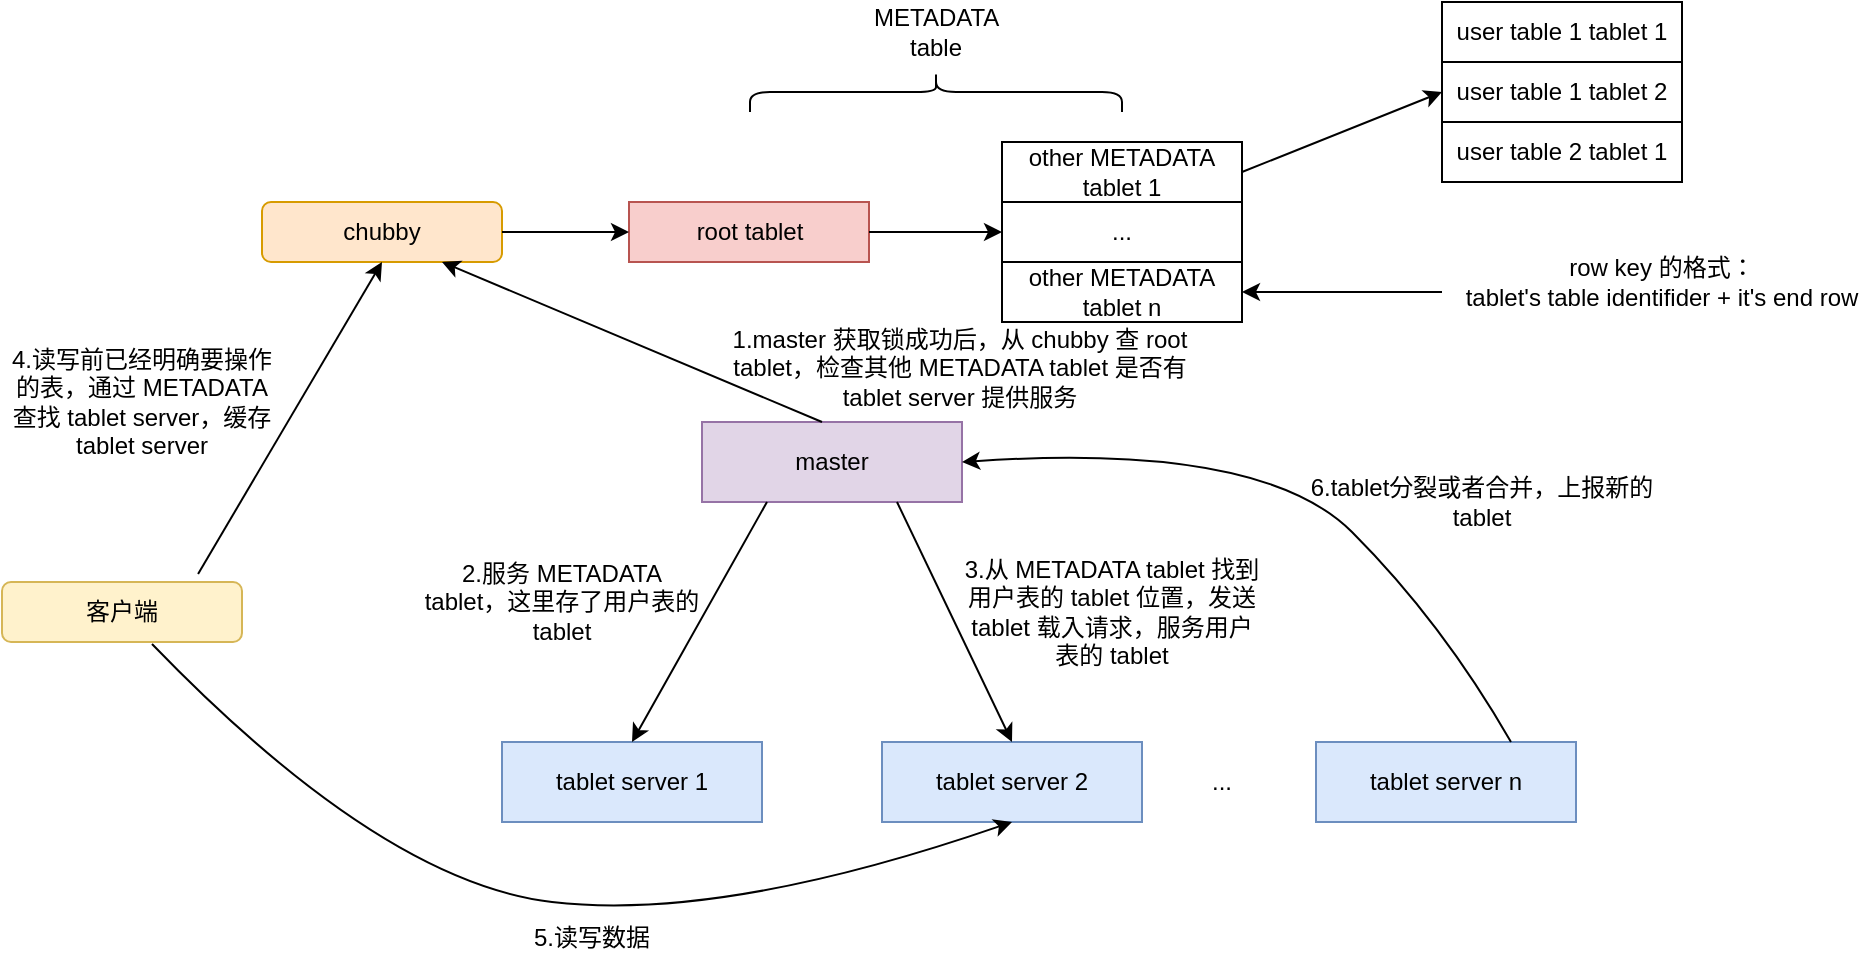 <mxfile version="13.0.3" type="device"><diagram id="kowlAcGvqUusgko_7RDn" name="Page-1"><mxGraphModel dx="946" dy="624" grid="1" gridSize="10" guides="1" tooltips="1" connect="1" arrows="1" fold="1" page="1" pageScale="1" pageWidth="827" pageHeight="1169" math="0" shadow="0"><root><mxCell id="0"/><mxCell id="1" parent="0"/><mxCell id="AR0Rl8buq1d7Z5JiJXMW-1" value="客户端" style="rounded=1;whiteSpace=wrap;html=1;fillColor=#fff2cc;strokeColor=#d6b656;" parent="1" vertex="1"><mxGeometry x="40" y="290" width="120" height="30" as="geometry"/></mxCell><mxCell id="AR0Rl8buq1d7Z5JiJXMW-3" value="chubby" style="rounded=1;whiteSpace=wrap;html=1;fillColor=#ffe6cc;strokeColor=#d79b00;" parent="1" vertex="1"><mxGeometry x="170" y="100" width="120" height="30" as="geometry"/></mxCell><mxCell id="AR0Rl8buq1d7Z5JiJXMW-4" value="root tablet" style="rounded=0;whiteSpace=wrap;html=1;fillColor=#f8cecc;strokeColor=#b85450;" parent="1" vertex="1"><mxGeometry x="353.5" y="100" width="120" height="30" as="geometry"/></mxCell><mxCell id="AR0Rl8buq1d7Z5JiJXMW-5" value="other METADATA tablet 1" style="rounded=0;whiteSpace=wrap;html=1;" parent="1" vertex="1"><mxGeometry x="540" y="70" width="120" height="30" as="geometry"/></mxCell><mxCell id="AR0Rl8buq1d7Z5JiJXMW-6" value="..." style="rounded=0;whiteSpace=wrap;html=1;" parent="1" vertex="1"><mxGeometry x="540" y="100" width="120" height="30" as="geometry"/></mxCell><mxCell id="AR0Rl8buq1d7Z5JiJXMW-7" value="other METADATA tablet n" style="rounded=0;whiteSpace=wrap;html=1;" parent="1" vertex="1"><mxGeometry x="540" y="130" width="120" height="30" as="geometry"/></mxCell><mxCell id="AR0Rl8buq1d7Z5JiJXMW-8" value="user table 1 tablet 1" style="rounded=0;whiteSpace=wrap;html=1;" parent="1" vertex="1"><mxGeometry x="760" width="120" height="30" as="geometry"/></mxCell><mxCell id="AR0Rl8buq1d7Z5JiJXMW-9" value="user table 1 tablet 2" style="rounded=0;whiteSpace=wrap;html=1;" parent="1" vertex="1"><mxGeometry x="760" y="30" width="120" height="30" as="geometry"/></mxCell><mxCell id="AR0Rl8buq1d7Z5JiJXMW-10" value="user table 2 tablet 1" style="rounded=0;whiteSpace=wrap;html=1;" parent="1" vertex="1"><mxGeometry x="760" y="60" width="120" height="30" as="geometry"/></mxCell><mxCell id="AR0Rl8buq1d7Z5JiJXMW-11" value="" style="endArrow=classic;html=1;exitX=1;exitY=0.5;exitDx=0;exitDy=0;entryX=0;entryY=0.5;entryDx=0;entryDy=0;" parent="1" source="AR0Rl8buq1d7Z5JiJXMW-3" target="AR0Rl8buq1d7Z5JiJXMW-4" edge="1"><mxGeometry width="50" height="50" relative="1" as="geometry"><mxPoint x="500" y="250" as="sourcePoint"/><mxPoint x="550" y="200" as="targetPoint"/></mxGeometry></mxCell><mxCell id="AR0Rl8buq1d7Z5JiJXMW-12" value="" style="endArrow=classic;html=1;exitX=1;exitY=0.5;exitDx=0;exitDy=0;entryX=0;entryY=0.5;entryDx=0;entryDy=0;" parent="1" source="AR0Rl8buq1d7Z5JiJXMW-4" target="AR0Rl8buq1d7Z5JiJXMW-6" edge="1"><mxGeometry width="50" height="50" relative="1" as="geometry"><mxPoint x="500" y="250" as="sourcePoint"/><mxPoint x="550" y="200" as="targetPoint"/></mxGeometry></mxCell><mxCell id="AR0Rl8buq1d7Z5JiJXMW-13" value="" style="endArrow=classic;html=1;entryX=0;entryY=0.5;entryDx=0;entryDy=0;exitX=1;exitY=0.5;exitDx=0;exitDy=0;" parent="1" source="AR0Rl8buq1d7Z5JiJXMW-5" target="AR0Rl8buq1d7Z5JiJXMW-9" edge="1"><mxGeometry width="50" height="50" relative="1" as="geometry"><mxPoint x="500" y="250" as="sourcePoint"/><mxPoint x="550" y="200" as="targetPoint"/></mxGeometry></mxCell><mxCell id="AR0Rl8buq1d7Z5JiJXMW-14" value="" style="shape=curlyBracket;whiteSpace=wrap;html=1;rounded=1;direction=south;" parent="1" vertex="1"><mxGeometry x="414" y="35" width="186" height="20" as="geometry"/></mxCell><mxCell id="AR0Rl8buq1d7Z5JiJXMW-15" value="METADATA table" style="text;html=1;strokeColor=none;fillColor=none;align=center;verticalAlign=middle;whiteSpace=wrap;rounded=0;" parent="1" vertex="1"><mxGeometry x="487" y="5" width="40" height="20" as="geometry"/></mxCell><mxCell id="AR0Rl8buq1d7Z5JiJXMW-17" value="row key 的格式：&lt;br&gt;tablet's table identifider + it's end row" style="text;html=1;strokeColor=none;fillColor=none;align=center;verticalAlign=middle;whiteSpace=wrap;rounded=0;" parent="1" vertex="1"><mxGeometry x="770" y="130" width="200" height="20" as="geometry"/></mxCell><mxCell id="AR0Rl8buq1d7Z5JiJXMW-19" value="" style="endArrow=classic;html=1;entryX=1;entryY=0.5;entryDx=0;entryDy=0;" parent="1" target="AR0Rl8buq1d7Z5JiJXMW-7" edge="1"><mxGeometry width="50" height="50" relative="1" as="geometry"><mxPoint x="760" y="145" as="sourcePoint"/><mxPoint x="800" y="180" as="targetPoint"/></mxGeometry></mxCell><mxCell id="AR0Rl8buq1d7Z5JiJXMW-20" value="" style="endArrow=classic;html=1;entryX=0.5;entryY=1;entryDx=0;entryDy=0;exitX=0.817;exitY=-0.133;exitDx=0;exitDy=0;exitPerimeter=0;" parent="1" source="AR0Rl8buq1d7Z5JiJXMW-1" target="AR0Rl8buq1d7Z5JiJXMW-3" edge="1"><mxGeometry width="50" height="50" relative="1" as="geometry"><mxPoint x="390" y="230" as="sourcePoint"/><mxPoint x="440" y="180" as="targetPoint"/></mxGeometry></mxCell><mxCell id="AR0Rl8buq1d7Z5JiJXMW-21" value="4.读写前已经明确要操作的表，通过 METADATA 查找 tablet server，缓存 tablet server" style="text;html=1;strokeColor=none;fillColor=none;align=center;verticalAlign=middle;whiteSpace=wrap;rounded=0;" parent="1" vertex="1"><mxGeometry x="40" y="190" width="140" height="20" as="geometry"/></mxCell><mxCell id="AR0Rl8buq1d7Z5JiJXMW-22" value="master" style="rounded=0;whiteSpace=wrap;html=1;fillColor=#e1d5e7;strokeColor=#9673a6;" parent="1" vertex="1"><mxGeometry x="390" y="210" width="130" height="40" as="geometry"/></mxCell><mxCell id="AR0Rl8buq1d7Z5JiJXMW-24" value="tablet server 1" style="rounded=0;whiteSpace=wrap;html=1;fillColor=#dae8fc;strokeColor=#6c8ebf;" parent="1" vertex="1"><mxGeometry x="290" y="370" width="130" height="40" as="geometry"/></mxCell><mxCell id="AR0Rl8buq1d7Z5JiJXMW-25" value="tablet server 2" style="rounded=0;whiteSpace=wrap;html=1;fillColor=#dae8fc;strokeColor=#6c8ebf;" parent="1" vertex="1"><mxGeometry x="480" y="370" width="130" height="40" as="geometry"/></mxCell><mxCell id="AR0Rl8buq1d7Z5JiJXMW-26" value="tablet server n" style="rounded=0;whiteSpace=wrap;html=1;fillColor=#dae8fc;strokeColor=#6c8ebf;" parent="1" vertex="1"><mxGeometry x="697" y="370" width="130" height="40" as="geometry"/></mxCell><mxCell id="AR0Rl8buq1d7Z5JiJXMW-27" value="..." style="text;html=1;strokeColor=none;fillColor=none;align=center;verticalAlign=middle;whiteSpace=wrap;rounded=0;" parent="1" vertex="1"><mxGeometry x="630" y="380" width="40" height="20" as="geometry"/></mxCell><mxCell id="AR0Rl8buq1d7Z5JiJXMW-28" value="" style="endArrow=classic;html=1;entryX=0.75;entryY=1;entryDx=0;entryDy=0;" parent="1" target="AR0Rl8buq1d7Z5JiJXMW-3" edge="1"><mxGeometry width="50" height="50" relative="1" as="geometry"><mxPoint x="450" y="210" as="sourcePoint"/><mxPoint x="550" y="180" as="targetPoint"/></mxGeometry></mxCell><mxCell id="AR0Rl8buq1d7Z5JiJXMW-29" value="1.master 获取锁成功后，从 chubby 查 root tablet，检查其他 METADATA tablet 是否有 tablet server 提供服务" style="text;html=1;strokeColor=none;fillColor=none;align=center;verticalAlign=middle;whiteSpace=wrap;rounded=0;" parent="1" vertex="1"><mxGeometry x="401" y="173" width="236" height="20" as="geometry"/></mxCell><mxCell id="AR0Rl8buq1d7Z5JiJXMW-32" value="" style="endArrow=classic;html=1;exitX=0.25;exitY=1;exitDx=0;exitDy=0;entryX=0.5;entryY=0;entryDx=0;entryDy=0;" parent="1" source="AR0Rl8buq1d7Z5JiJXMW-22" target="AR0Rl8buq1d7Z5JiJXMW-24" edge="1"><mxGeometry width="50" height="50" relative="1" as="geometry"><mxPoint x="500" y="230" as="sourcePoint"/><mxPoint x="550" y="180" as="targetPoint"/></mxGeometry></mxCell><mxCell id="AR0Rl8buq1d7Z5JiJXMW-33" value="2.服务 METADATA tablet，这里存了用户表的 tablet" style="text;html=1;strokeColor=none;fillColor=none;align=center;verticalAlign=middle;whiteSpace=wrap;rounded=0;" parent="1" vertex="1"><mxGeometry x="250" y="290" width="140" height="20" as="geometry"/></mxCell><mxCell id="AR0Rl8buq1d7Z5JiJXMW-34" value="" style="endArrow=classic;html=1;exitX=0.75;exitY=1;exitDx=0;exitDy=0;entryX=0.5;entryY=0;entryDx=0;entryDy=0;" parent="1" source="AR0Rl8buq1d7Z5JiJXMW-22" target="AR0Rl8buq1d7Z5JiJXMW-25" edge="1"><mxGeometry width="50" height="50" relative="1" as="geometry"><mxPoint x="500" y="230" as="sourcePoint"/><mxPoint x="550" y="180" as="targetPoint"/></mxGeometry></mxCell><mxCell id="AR0Rl8buq1d7Z5JiJXMW-35" value="3.从 METADATA tablet 找到用户表的 tablet 位置，发送 tablet 载入请求，服务用户表的 tablet" style="text;html=1;strokeColor=none;fillColor=none;align=center;verticalAlign=middle;whiteSpace=wrap;rounded=0;" parent="1" vertex="1"><mxGeometry x="520" y="295" width="150" height="20" as="geometry"/></mxCell><mxCell id="AR0Rl8buq1d7Z5JiJXMW-36" value="" style="curved=1;endArrow=classic;html=1;exitX=0.625;exitY=1.033;exitDx=0;exitDy=0;exitPerimeter=0;entryX=0.5;entryY=1;entryDx=0;entryDy=0;" parent="1" source="AR0Rl8buq1d7Z5JiJXMW-1" target="AR0Rl8buq1d7Z5JiJXMW-25" edge="1"><mxGeometry width="50" height="50" relative="1" as="geometry"><mxPoint x="460" y="240" as="sourcePoint"/><mxPoint x="560" y="420" as="targetPoint"/><Array as="points"><mxPoint x="230" y="440"/><mxPoint x="400" y="460"/></Array></mxGeometry></mxCell><mxCell id="AR0Rl8buq1d7Z5JiJXMW-37" value="5.读写数据" style="text;html=1;strokeColor=none;fillColor=none;align=center;verticalAlign=middle;whiteSpace=wrap;rounded=0;" parent="1" vertex="1"><mxGeometry x="300" y="458" width="70" height="20" as="geometry"/></mxCell><mxCell id="AR0Rl8buq1d7Z5JiJXMW-38" value="" style="curved=1;endArrow=classic;html=1;exitX=0.75;exitY=0;exitDx=0;exitDy=0;entryX=1;entryY=0.5;entryDx=0;entryDy=0;" parent="1" source="AR0Rl8buq1d7Z5JiJXMW-26" target="AR0Rl8buq1d7Z5JiJXMW-22" edge="1"><mxGeometry width="50" height="50" relative="1" as="geometry"><mxPoint x="460" y="240" as="sourcePoint"/><mxPoint x="510" y="190" as="targetPoint"/><Array as="points"><mxPoint x="760" y="310"/><mxPoint x="670" y="220"/></Array></mxGeometry></mxCell><mxCell id="AR0Rl8buq1d7Z5JiJXMW-39" value="6.tablet分裂或者合并，上报新的 tablet" style="text;html=1;strokeColor=none;fillColor=none;align=center;verticalAlign=middle;whiteSpace=wrap;rounded=0;" parent="1" vertex="1"><mxGeometry x="690" y="240" width="180" height="20" as="geometry"/></mxCell></root></mxGraphModel></diagram></mxfile>